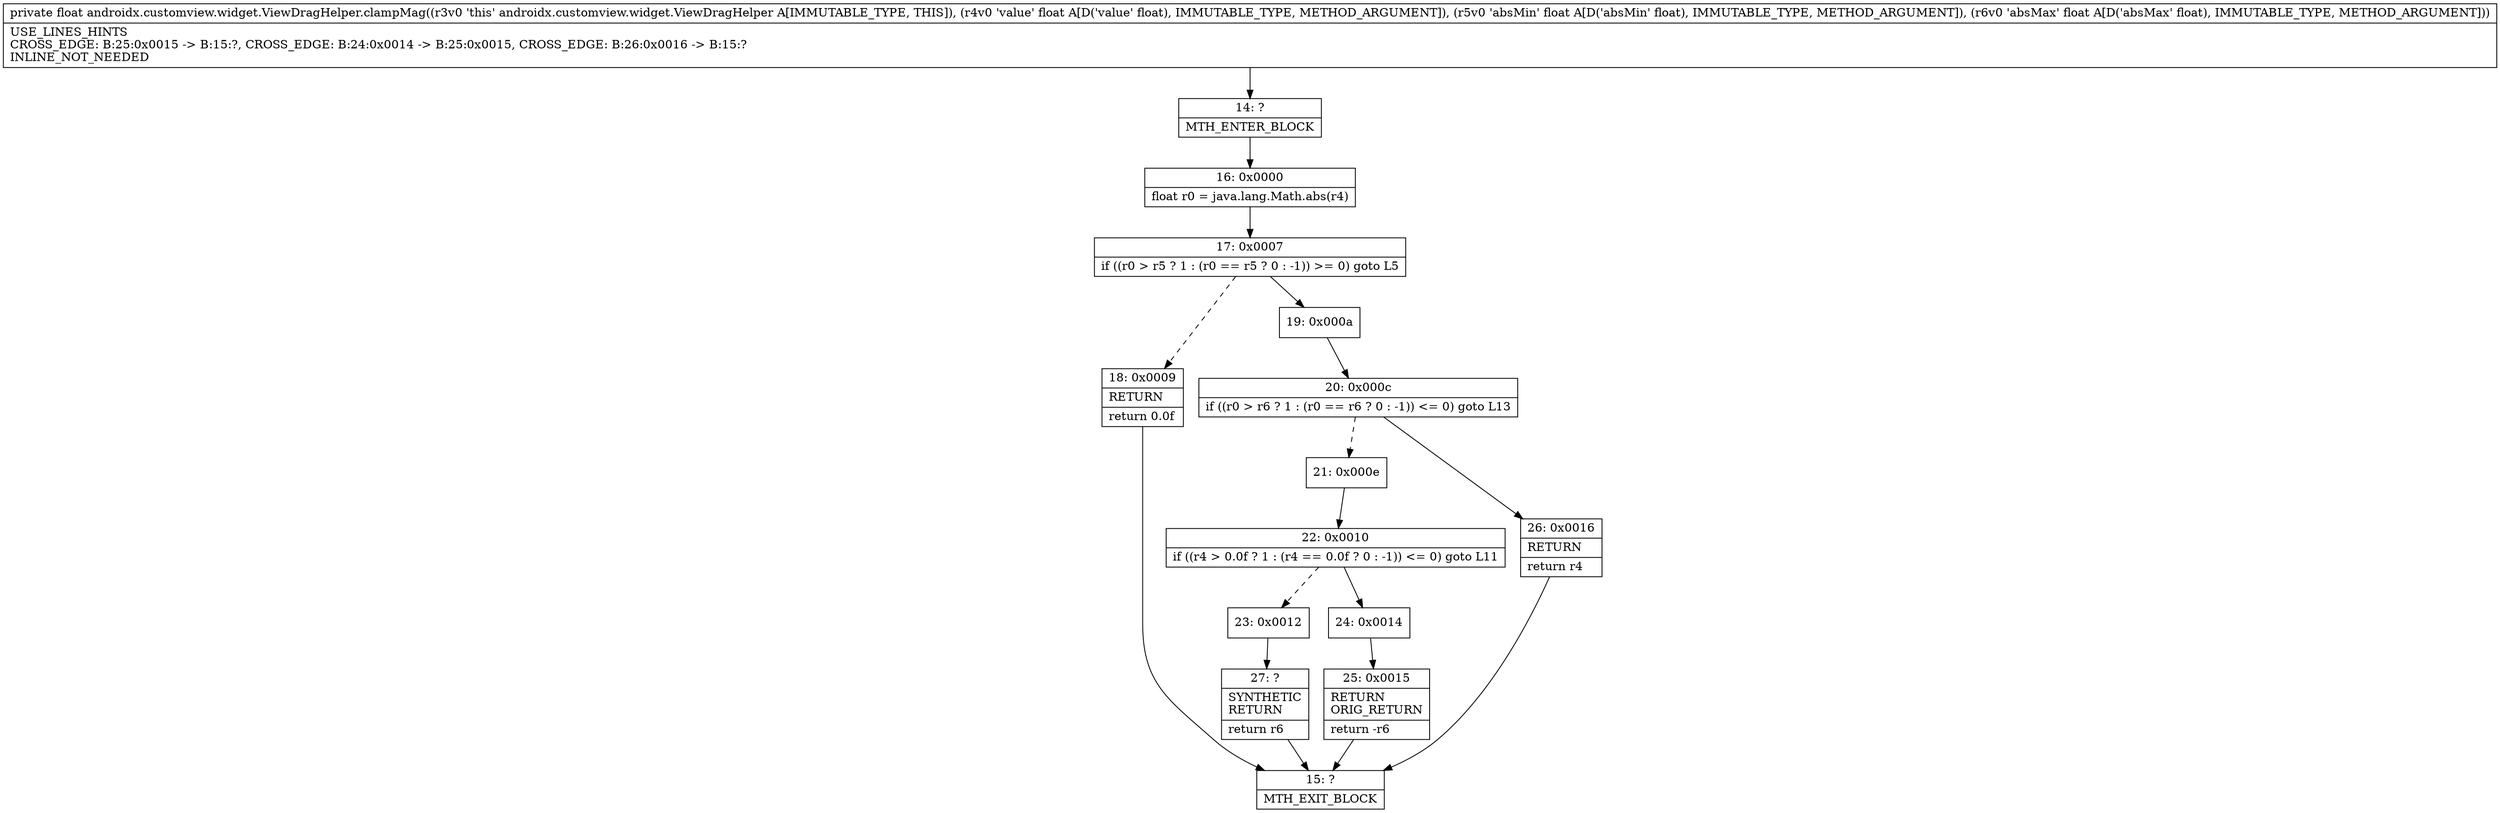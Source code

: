 digraph "CFG forandroidx.customview.widget.ViewDragHelper.clampMag(FFF)F" {
Node_14 [shape=record,label="{14\:\ ?|MTH_ENTER_BLOCK\l}"];
Node_16 [shape=record,label="{16\:\ 0x0000|float r0 = java.lang.Math.abs(r4)\l}"];
Node_17 [shape=record,label="{17\:\ 0x0007|if ((r0 \> r5 ? 1 : (r0 == r5 ? 0 : \-1)) \>= 0) goto L5\l}"];
Node_18 [shape=record,label="{18\:\ 0x0009|RETURN\l|return 0.0f\l}"];
Node_15 [shape=record,label="{15\:\ ?|MTH_EXIT_BLOCK\l}"];
Node_19 [shape=record,label="{19\:\ 0x000a}"];
Node_20 [shape=record,label="{20\:\ 0x000c|if ((r0 \> r6 ? 1 : (r0 == r6 ? 0 : \-1)) \<= 0) goto L13\l}"];
Node_21 [shape=record,label="{21\:\ 0x000e}"];
Node_22 [shape=record,label="{22\:\ 0x0010|if ((r4 \> 0.0f ? 1 : (r4 == 0.0f ? 0 : \-1)) \<= 0) goto L11\l}"];
Node_23 [shape=record,label="{23\:\ 0x0012}"];
Node_27 [shape=record,label="{27\:\ ?|SYNTHETIC\lRETURN\l|return r6\l}"];
Node_24 [shape=record,label="{24\:\ 0x0014}"];
Node_25 [shape=record,label="{25\:\ 0x0015|RETURN\lORIG_RETURN\l|return \-r6\l}"];
Node_26 [shape=record,label="{26\:\ 0x0016|RETURN\l|return r4\l}"];
MethodNode[shape=record,label="{private float androidx.customview.widget.ViewDragHelper.clampMag((r3v0 'this' androidx.customview.widget.ViewDragHelper A[IMMUTABLE_TYPE, THIS]), (r4v0 'value' float A[D('value' float), IMMUTABLE_TYPE, METHOD_ARGUMENT]), (r5v0 'absMin' float A[D('absMin' float), IMMUTABLE_TYPE, METHOD_ARGUMENT]), (r6v0 'absMax' float A[D('absMax' float), IMMUTABLE_TYPE, METHOD_ARGUMENT]))  | USE_LINES_HINTS\lCROSS_EDGE: B:25:0x0015 \-\> B:15:?, CROSS_EDGE: B:24:0x0014 \-\> B:25:0x0015, CROSS_EDGE: B:26:0x0016 \-\> B:15:?\lINLINE_NOT_NEEDED\l}"];
MethodNode -> Node_14;Node_14 -> Node_16;
Node_16 -> Node_17;
Node_17 -> Node_18[style=dashed];
Node_17 -> Node_19;
Node_18 -> Node_15;
Node_19 -> Node_20;
Node_20 -> Node_21[style=dashed];
Node_20 -> Node_26;
Node_21 -> Node_22;
Node_22 -> Node_23[style=dashed];
Node_22 -> Node_24;
Node_23 -> Node_27;
Node_27 -> Node_15;
Node_24 -> Node_25;
Node_25 -> Node_15;
Node_26 -> Node_15;
}

